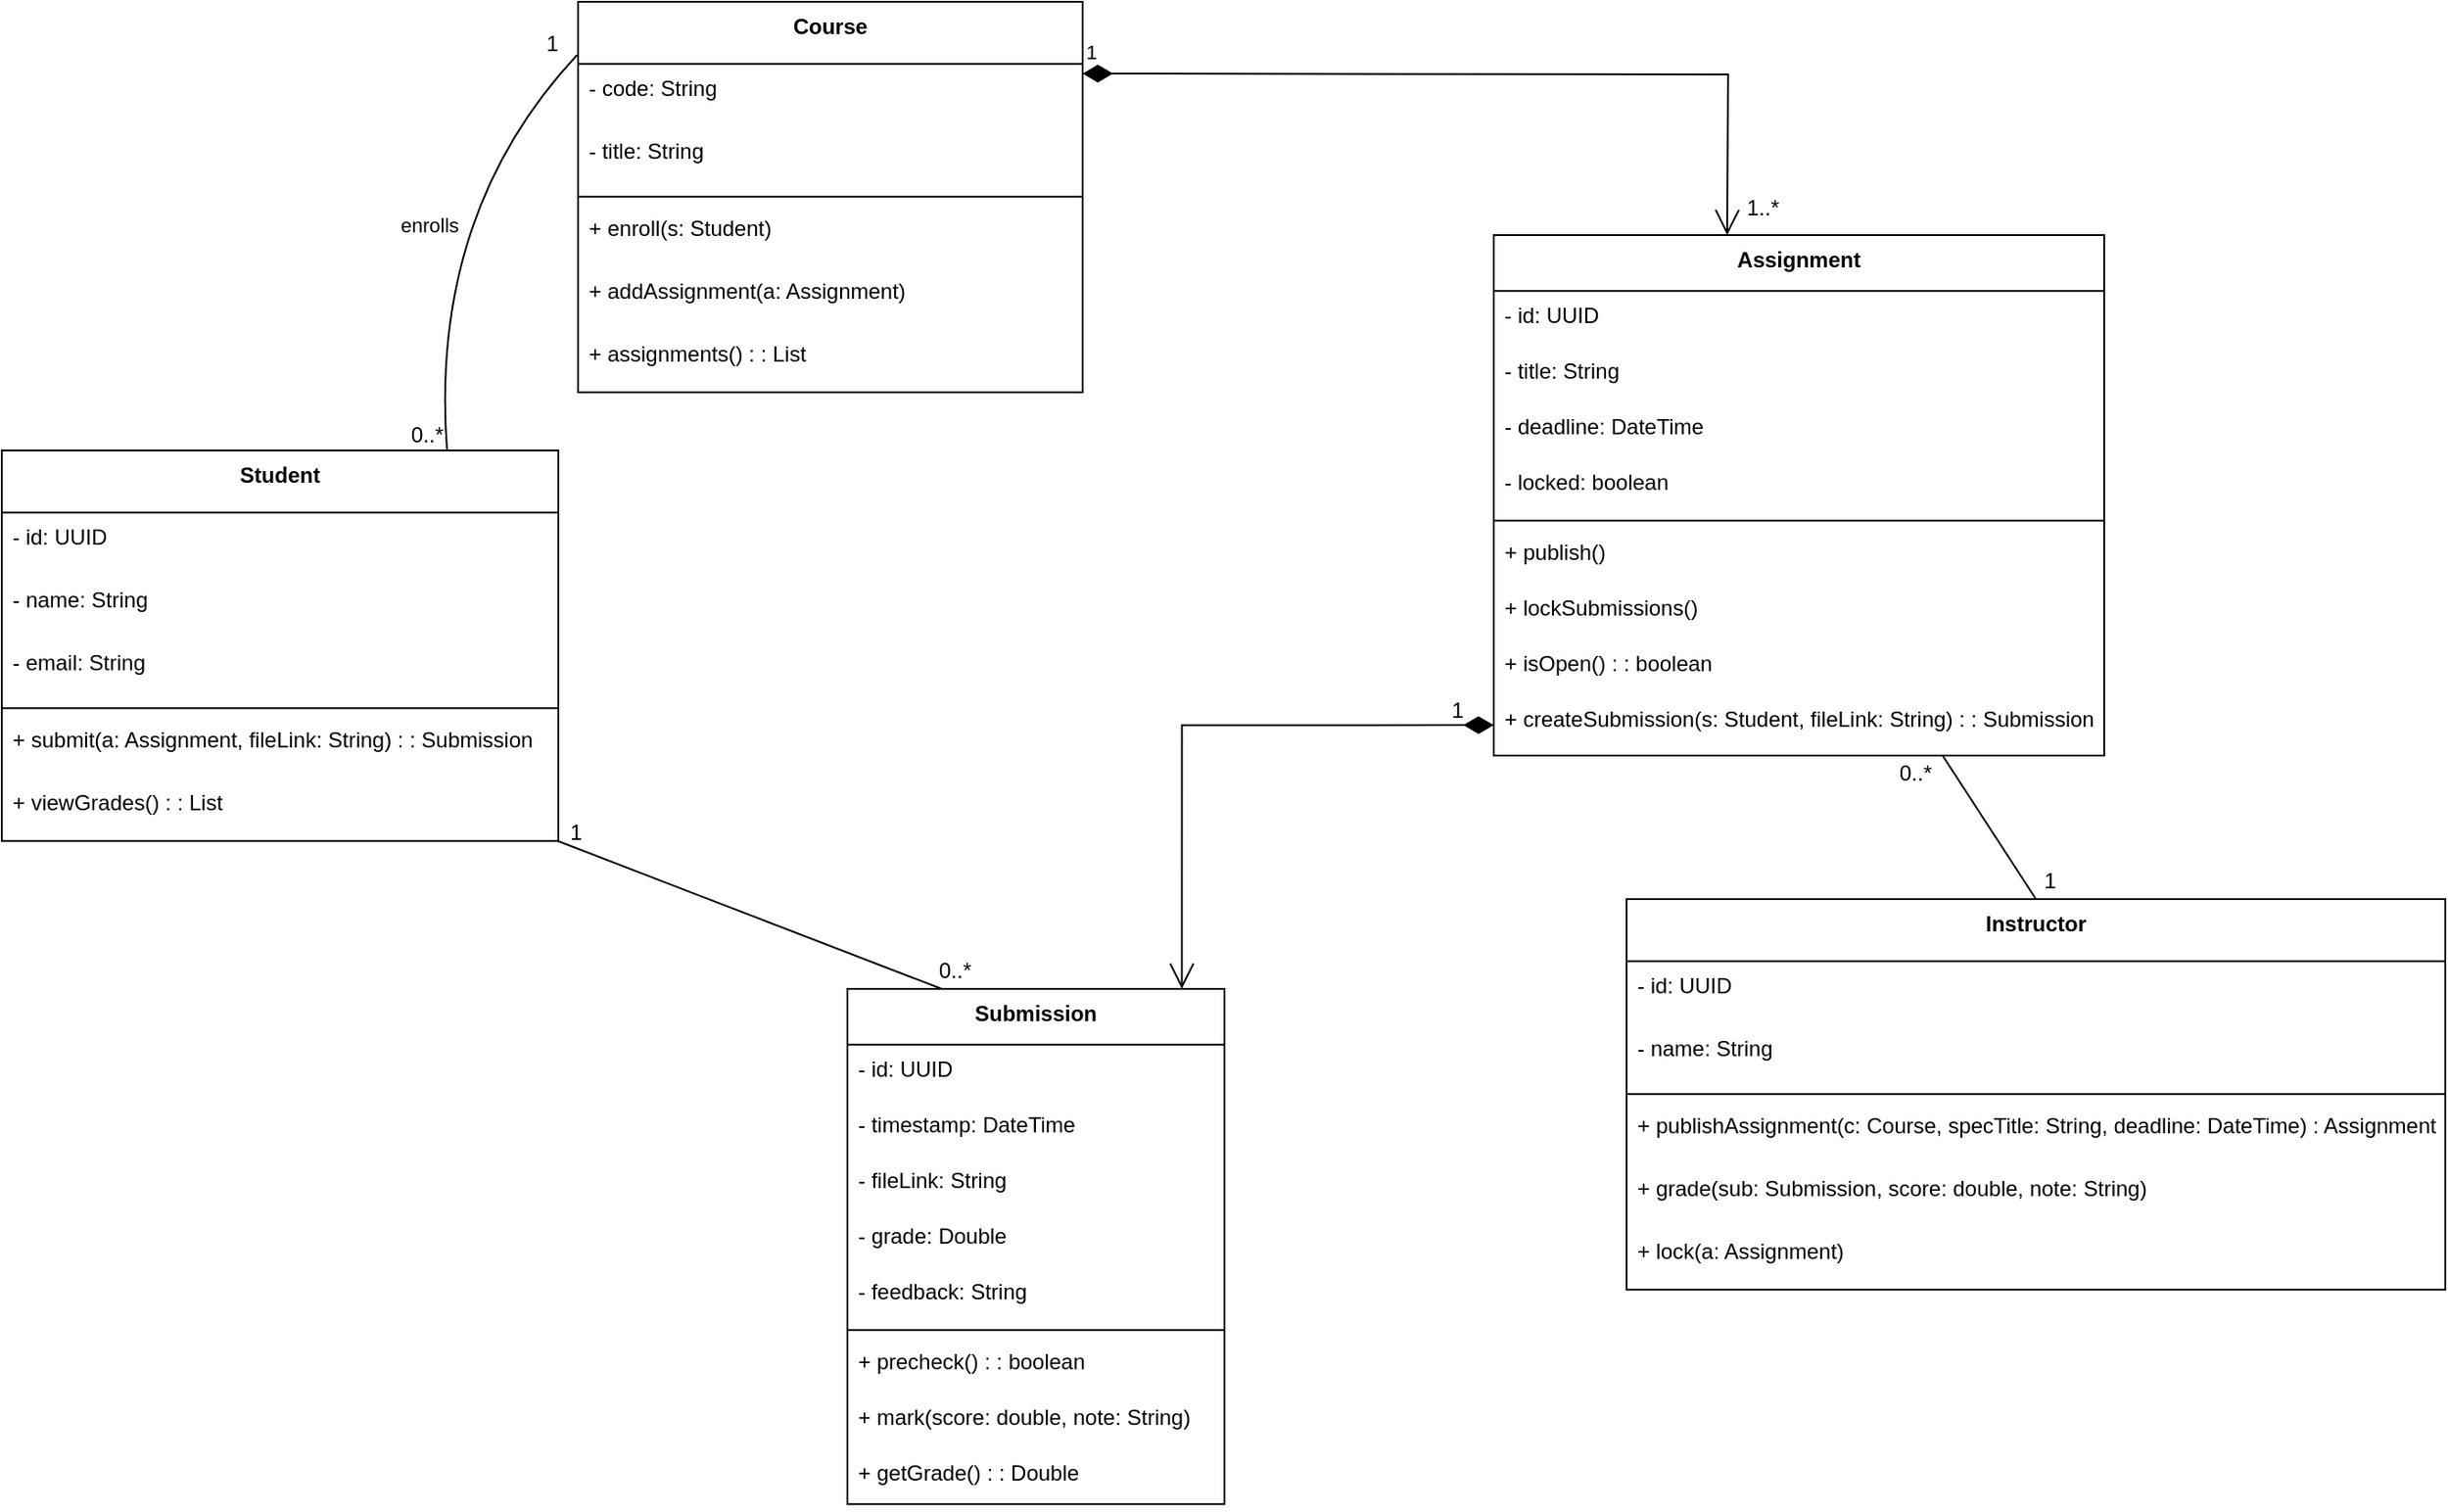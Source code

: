 <mxfile version="28.2.8">
  <diagram name="Page-1" id="8HMnGK2PMrrFws7oDDwf">
    <mxGraphModel dx="2208" dy="1220" grid="1" gridSize="10" guides="1" tooltips="1" connect="1" arrows="1" fold="1" page="1" pageScale="1" pageWidth="827" pageHeight="1169" math="0" shadow="0">
      <root>
        <mxCell id="0" />
        <mxCell id="1" parent="0" />
        <mxCell id="VsD-klNZcKKPu74HzqNU-1" value="Course" style="swimlane;fontStyle=1;align=center;verticalAlign=top;childLayout=stackLayout;horizontal=1;startSize=34.667;horizontalStack=0;resizeParent=1;resizeParentMax=0;resizeLast=0;collapsible=0;marginBottom=0;" vertex="1" parent="1">
          <mxGeometry x="600" y="10" width="281" height="217.667" as="geometry" />
        </mxCell>
        <mxCell id="VsD-klNZcKKPu74HzqNU-2" value="- code: String" style="text;strokeColor=none;fillColor=none;align=left;verticalAlign=top;spacingLeft=4;spacingRight=4;overflow=hidden;rotatable=0;points=[[0,0.5],[1,0.5]];portConstraint=eastwest;" vertex="1" parent="VsD-klNZcKKPu74HzqNU-1">
          <mxGeometry y="34.667" width="281" height="35" as="geometry" />
        </mxCell>
        <mxCell id="VsD-klNZcKKPu74HzqNU-3" value="- title: String" style="text;strokeColor=none;fillColor=none;align=left;verticalAlign=top;spacingLeft=4;spacingRight=4;overflow=hidden;rotatable=0;points=[[0,0.5],[1,0.5]];portConstraint=eastwest;" vertex="1" parent="VsD-klNZcKKPu74HzqNU-1">
          <mxGeometry y="69.667" width="281" height="35" as="geometry" />
        </mxCell>
        <mxCell id="VsD-klNZcKKPu74HzqNU-4" style="line;strokeWidth=1;fillColor=none;align=left;verticalAlign=middle;spacingTop=-1;spacingLeft=3;spacingRight=3;rotatable=0;labelPosition=right;points=[];portConstraint=eastwest;strokeColor=inherit;" vertex="1" parent="VsD-klNZcKKPu74HzqNU-1">
          <mxGeometry y="104.667" width="281" height="8" as="geometry" />
        </mxCell>
        <mxCell id="VsD-klNZcKKPu74HzqNU-5" value="+ enroll(s: Student)" style="text;strokeColor=none;fillColor=none;align=left;verticalAlign=top;spacingLeft=4;spacingRight=4;overflow=hidden;rotatable=0;points=[[0,0.5],[1,0.5]];portConstraint=eastwest;" vertex="1" parent="VsD-klNZcKKPu74HzqNU-1">
          <mxGeometry y="112.667" width="281" height="35" as="geometry" />
        </mxCell>
        <mxCell id="VsD-klNZcKKPu74HzqNU-6" value="+ addAssignment(a: Assignment)" style="text;strokeColor=none;fillColor=none;align=left;verticalAlign=top;spacingLeft=4;spacingRight=4;overflow=hidden;rotatable=0;points=[[0,0.5],[1,0.5]];portConstraint=eastwest;" vertex="1" parent="VsD-klNZcKKPu74HzqNU-1">
          <mxGeometry y="147.667" width="281" height="35" as="geometry" />
        </mxCell>
        <mxCell id="VsD-klNZcKKPu74HzqNU-7" value="+ assignments() : : List" style="text;strokeColor=none;fillColor=none;align=left;verticalAlign=top;spacingLeft=4;spacingRight=4;overflow=hidden;rotatable=0;points=[[0,0.5],[1,0.5]];portConstraint=eastwest;" vertex="1" parent="VsD-klNZcKKPu74HzqNU-1">
          <mxGeometry y="182.667" width="281" height="35" as="geometry" />
        </mxCell>
        <mxCell id="VsD-klNZcKKPu74HzqNU-8" value="Assignment" style="swimlane;fontStyle=1;align=center;verticalAlign=top;childLayout=stackLayout;horizontal=1;startSize=31.111;horizontalStack=0;resizeParent=1;resizeParentMax=0;resizeLast=0;collapsible=0;marginBottom=0;" vertex="1" parent="1">
          <mxGeometry x="1110" y="140" width="340" height="290.001" as="geometry" />
        </mxCell>
        <mxCell id="VsD-klNZcKKPu74HzqNU-9" value="- id: UUID" style="text;strokeColor=none;fillColor=none;align=left;verticalAlign=top;spacingLeft=4;spacingRight=4;overflow=hidden;rotatable=0;points=[[0,0.5],[1,0.5]];portConstraint=eastwest;" vertex="1" parent="VsD-klNZcKKPu74HzqNU-8">
          <mxGeometry y="31.111" width="340" height="31" as="geometry" />
        </mxCell>
        <mxCell id="VsD-klNZcKKPu74HzqNU-10" value="- title: String" style="text;strokeColor=none;fillColor=none;align=left;verticalAlign=top;spacingLeft=4;spacingRight=4;overflow=hidden;rotatable=0;points=[[0,0.5],[1,0.5]];portConstraint=eastwest;" vertex="1" parent="VsD-klNZcKKPu74HzqNU-8">
          <mxGeometry y="62.111" width="340" height="31" as="geometry" />
        </mxCell>
        <mxCell id="VsD-klNZcKKPu74HzqNU-11" value="- deadline: DateTime" style="text;strokeColor=none;fillColor=none;align=left;verticalAlign=top;spacingLeft=4;spacingRight=4;overflow=hidden;rotatable=0;points=[[0,0.5],[1,0.5]];portConstraint=eastwest;" vertex="1" parent="VsD-klNZcKKPu74HzqNU-8">
          <mxGeometry y="93.111" width="340" height="31" as="geometry" />
        </mxCell>
        <mxCell id="VsD-klNZcKKPu74HzqNU-12" value="- locked: boolean" style="text;strokeColor=none;fillColor=none;align=left;verticalAlign=top;spacingLeft=4;spacingRight=4;overflow=hidden;rotatable=0;points=[[0,0.5],[1,0.5]];portConstraint=eastwest;" vertex="1" parent="VsD-klNZcKKPu74HzqNU-8">
          <mxGeometry y="124.111" width="340" height="31" as="geometry" />
        </mxCell>
        <mxCell id="VsD-klNZcKKPu74HzqNU-13" style="line;strokeWidth=1;fillColor=none;align=left;verticalAlign=middle;spacingTop=-1;spacingLeft=3;spacingRight=3;rotatable=0;labelPosition=right;points=[];portConstraint=eastwest;strokeColor=inherit;" vertex="1" parent="VsD-klNZcKKPu74HzqNU-8">
          <mxGeometry y="155.111" width="340" height="8" as="geometry" />
        </mxCell>
        <mxCell id="VsD-klNZcKKPu74HzqNU-14" value="+ publish()" style="text;strokeColor=none;fillColor=none;align=left;verticalAlign=top;spacingLeft=4;spacingRight=4;overflow=hidden;rotatable=0;points=[[0,0.5],[1,0.5]];portConstraint=eastwest;" vertex="1" parent="VsD-klNZcKKPu74HzqNU-8">
          <mxGeometry y="163.111" width="340" height="31" as="geometry" />
        </mxCell>
        <mxCell id="VsD-klNZcKKPu74HzqNU-15" value="+ lockSubmissions()" style="text;strokeColor=none;fillColor=none;align=left;verticalAlign=top;spacingLeft=4;spacingRight=4;overflow=hidden;rotatable=0;points=[[0,0.5],[1,0.5]];portConstraint=eastwest;" vertex="1" parent="VsD-klNZcKKPu74HzqNU-8">
          <mxGeometry y="194.111" width="340" height="31" as="geometry" />
        </mxCell>
        <mxCell id="VsD-klNZcKKPu74HzqNU-16" value="+ isOpen() : : boolean" style="text;strokeColor=none;fillColor=none;align=left;verticalAlign=top;spacingLeft=4;spacingRight=4;overflow=hidden;rotatable=0;points=[[0,0.5],[1,0.5]];portConstraint=eastwest;" vertex="1" parent="VsD-klNZcKKPu74HzqNU-8">
          <mxGeometry y="225.111" width="340" height="31" as="geometry" />
        </mxCell>
        <mxCell id="VsD-klNZcKKPu74HzqNU-17" value="+ createSubmission(s: Student, fileLink: String) : : Submission" style="text;strokeColor=none;fillColor=none;align=left;verticalAlign=top;spacingLeft=4;spacingRight=4;overflow=hidden;rotatable=0;points=[[0,0.5],[1,0.5]];portConstraint=eastwest;" vertex="1" parent="VsD-klNZcKKPu74HzqNU-8">
          <mxGeometry y="256.111" width="340" height="33.89" as="geometry" />
        </mxCell>
        <mxCell id="VsD-klNZcKKPu74HzqNU-18" value="Submission" style="swimlane;fontStyle=1;align=center;verticalAlign=top;childLayout=stackLayout;horizontal=1;startSize=31.111;horizontalStack=0;resizeParent=1;resizeParentMax=0;resizeLast=0;collapsible=0;marginBottom=0;" vertex="1" parent="1">
          <mxGeometry x="750" y="560" width="210" height="287.111" as="geometry" />
        </mxCell>
        <mxCell id="VsD-klNZcKKPu74HzqNU-19" value="- id: UUID" style="text;strokeColor=none;fillColor=none;align=left;verticalAlign=top;spacingLeft=4;spacingRight=4;overflow=hidden;rotatable=0;points=[[0,0.5],[1,0.5]];portConstraint=eastwest;" vertex="1" parent="VsD-klNZcKKPu74HzqNU-18">
          <mxGeometry y="31.111" width="210" height="31" as="geometry" />
        </mxCell>
        <mxCell id="VsD-klNZcKKPu74HzqNU-20" value="- timestamp: DateTime" style="text;strokeColor=none;fillColor=none;align=left;verticalAlign=top;spacingLeft=4;spacingRight=4;overflow=hidden;rotatable=0;points=[[0,0.5],[1,0.5]];portConstraint=eastwest;" vertex="1" parent="VsD-klNZcKKPu74HzqNU-18">
          <mxGeometry y="62.111" width="210" height="31" as="geometry" />
        </mxCell>
        <mxCell id="VsD-klNZcKKPu74HzqNU-21" value="- fileLink: String" style="text;strokeColor=none;fillColor=none;align=left;verticalAlign=top;spacingLeft=4;spacingRight=4;overflow=hidden;rotatable=0;points=[[0,0.5],[1,0.5]];portConstraint=eastwest;" vertex="1" parent="VsD-klNZcKKPu74HzqNU-18">
          <mxGeometry y="93.111" width="210" height="31" as="geometry" />
        </mxCell>
        <mxCell id="VsD-klNZcKKPu74HzqNU-22" value="- grade: Double" style="text;strokeColor=none;fillColor=none;align=left;verticalAlign=top;spacingLeft=4;spacingRight=4;overflow=hidden;rotatable=0;points=[[0,0.5],[1,0.5]];portConstraint=eastwest;" vertex="1" parent="VsD-klNZcKKPu74HzqNU-18">
          <mxGeometry y="124.111" width="210" height="31" as="geometry" />
        </mxCell>
        <mxCell id="VsD-klNZcKKPu74HzqNU-23" value="- feedback: String" style="text;strokeColor=none;fillColor=none;align=left;verticalAlign=top;spacingLeft=4;spacingRight=4;overflow=hidden;rotatable=0;points=[[0,0.5],[1,0.5]];portConstraint=eastwest;" vertex="1" parent="VsD-klNZcKKPu74HzqNU-18">
          <mxGeometry y="155.111" width="210" height="31" as="geometry" />
        </mxCell>
        <mxCell id="VsD-klNZcKKPu74HzqNU-24" style="line;strokeWidth=1;fillColor=none;align=left;verticalAlign=middle;spacingTop=-1;spacingLeft=3;spacingRight=3;rotatable=0;labelPosition=right;points=[];portConstraint=eastwest;strokeColor=inherit;" vertex="1" parent="VsD-klNZcKKPu74HzqNU-18">
          <mxGeometry y="186.111" width="210" height="8" as="geometry" />
        </mxCell>
        <mxCell id="VsD-klNZcKKPu74HzqNU-25" value="+ precheck() : : boolean" style="text;strokeColor=none;fillColor=none;align=left;verticalAlign=top;spacingLeft=4;spacingRight=4;overflow=hidden;rotatable=0;points=[[0,0.5],[1,0.5]];portConstraint=eastwest;" vertex="1" parent="VsD-klNZcKKPu74HzqNU-18">
          <mxGeometry y="194.111" width="210" height="31" as="geometry" />
        </mxCell>
        <mxCell id="VsD-klNZcKKPu74HzqNU-26" value="+ mark(score: double, note: String)" style="text;strokeColor=none;fillColor=none;align=left;verticalAlign=top;spacingLeft=4;spacingRight=4;overflow=hidden;rotatable=0;points=[[0,0.5],[1,0.5]];portConstraint=eastwest;" vertex="1" parent="VsD-klNZcKKPu74HzqNU-18">
          <mxGeometry y="225.111" width="210" height="31" as="geometry" />
        </mxCell>
        <mxCell id="VsD-klNZcKKPu74HzqNU-27" value="+ getGrade() : : Double" style="text;strokeColor=none;fillColor=none;align=left;verticalAlign=top;spacingLeft=4;spacingRight=4;overflow=hidden;rotatable=0;points=[[0,0.5],[1,0.5]];portConstraint=eastwest;" vertex="1" parent="VsD-klNZcKKPu74HzqNU-18">
          <mxGeometry y="256.111" width="210" height="31" as="geometry" />
        </mxCell>
        <mxCell id="VsD-klNZcKKPu74HzqNU-28" value="Student" style="swimlane;fontStyle=1;align=center;verticalAlign=top;childLayout=stackLayout;horizontal=1;startSize=34.667;horizontalStack=0;resizeParent=1;resizeParentMax=0;resizeLast=0;collapsible=0;marginBottom=0;" vertex="1" parent="1">
          <mxGeometry x="279" y="260" width="310" height="217.667" as="geometry" />
        </mxCell>
        <mxCell id="VsD-klNZcKKPu74HzqNU-29" value="- id: UUID" style="text;strokeColor=none;fillColor=none;align=left;verticalAlign=top;spacingLeft=4;spacingRight=4;overflow=hidden;rotatable=0;points=[[0,0.5],[1,0.5]];portConstraint=eastwest;" vertex="1" parent="VsD-klNZcKKPu74HzqNU-28">
          <mxGeometry y="34.667" width="310" height="35" as="geometry" />
        </mxCell>
        <mxCell id="VsD-klNZcKKPu74HzqNU-30" value="- name: String" style="text;strokeColor=none;fillColor=none;align=left;verticalAlign=top;spacingLeft=4;spacingRight=4;overflow=hidden;rotatable=0;points=[[0,0.5],[1,0.5]];portConstraint=eastwest;" vertex="1" parent="VsD-klNZcKKPu74HzqNU-28">
          <mxGeometry y="69.667" width="310" height="35" as="geometry" />
        </mxCell>
        <mxCell id="VsD-klNZcKKPu74HzqNU-31" value="- email: String" style="text;strokeColor=none;fillColor=none;align=left;verticalAlign=top;spacingLeft=4;spacingRight=4;overflow=hidden;rotatable=0;points=[[0,0.5],[1,0.5]];portConstraint=eastwest;" vertex="1" parent="VsD-klNZcKKPu74HzqNU-28">
          <mxGeometry y="104.667" width="310" height="35" as="geometry" />
        </mxCell>
        <mxCell id="VsD-klNZcKKPu74HzqNU-32" style="line;strokeWidth=1;fillColor=none;align=left;verticalAlign=middle;spacingTop=-1;spacingLeft=3;spacingRight=3;rotatable=0;labelPosition=right;points=[];portConstraint=eastwest;strokeColor=inherit;" vertex="1" parent="VsD-klNZcKKPu74HzqNU-28">
          <mxGeometry y="139.667" width="310" height="8" as="geometry" />
        </mxCell>
        <mxCell id="VsD-klNZcKKPu74HzqNU-33" value="+ submit(a: Assignment, fileLink: String) : : Submission" style="text;strokeColor=none;fillColor=none;align=left;verticalAlign=top;spacingLeft=4;spacingRight=4;overflow=hidden;rotatable=0;points=[[0,0.5],[1,0.5]];portConstraint=eastwest;" vertex="1" parent="VsD-klNZcKKPu74HzqNU-28">
          <mxGeometry y="147.667" width="310" height="35" as="geometry" />
        </mxCell>
        <mxCell id="VsD-klNZcKKPu74HzqNU-34" value="+ viewGrades() : : List" style="text;strokeColor=none;fillColor=none;align=left;verticalAlign=top;spacingLeft=4;spacingRight=4;overflow=hidden;rotatable=0;points=[[0,0.5],[1,0.5]];portConstraint=eastwest;" vertex="1" parent="VsD-klNZcKKPu74HzqNU-28">
          <mxGeometry y="182.667" width="310" height="35" as="geometry" />
        </mxCell>
        <mxCell id="VsD-klNZcKKPu74HzqNU-35" value="Instructor" style="swimlane;fontStyle=1;align=center;verticalAlign=top;childLayout=stackLayout;horizontal=1;startSize=34.667;horizontalStack=0;resizeParent=1;resizeParentMax=0;resizeLast=0;collapsible=0;marginBottom=0;" vertex="1" parent="1">
          <mxGeometry x="1184" y="510" width="456" height="217.667" as="geometry" />
        </mxCell>
        <mxCell id="VsD-klNZcKKPu74HzqNU-36" value="- id: UUID" style="text;strokeColor=none;fillColor=none;align=left;verticalAlign=top;spacingLeft=4;spacingRight=4;overflow=hidden;rotatable=0;points=[[0,0.5],[1,0.5]];portConstraint=eastwest;" vertex="1" parent="VsD-klNZcKKPu74HzqNU-35">
          <mxGeometry y="34.667" width="456" height="35" as="geometry" />
        </mxCell>
        <mxCell id="VsD-klNZcKKPu74HzqNU-37" value="- name: String" style="text;strokeColor=none;fillColor=none;align=left;verticalAlign=top;spacingLeft=4;spacingRight=4;overflow=hidden;rotatable=0;points=[[0,0.5],[1,0.5]];portConstraint=eastwest;" vertex="1" parent="VsD-klNZcKKPu74HzqNU-35">
          <mxGeometry y="69.667" width="456" height="35" as="geometry" />
        </mxCell>
        <mxCell id="VsD-klNZcKKPu74HzqNU-38" style="line;strokeWidth=1;fillColor=none;align=left;verticalAlign=middle;spacingTop=-1;spacingLeft=3;spacingRight=3;rotatable=0;labelPosition=right;points=[];portConstraint=eastwest;strokeColor=inherit;" vertex="1" parent="VsD-klNZcKKPu74HzqNU-35">
          <mxGeometry y="104.667" width="456" height="8" as="geometry" />
        </mxCell>
        <mxCell id="VsD-klNZcKKPu74HzqNU-39" value="+ publishAssignment(c: Course, specTitle: String, deadline: DateTime) : Assignment" style="text;strokeColor=none;fillColor=none;align=left;verticalAlign=top;spacingLeft=4;spacingRight=4;overflow=hidden;rotatable=0;points=[[0,0.5],[1,0.5]];portConstraint=eastwest;" vertex="1" parent="VsD-klNZcKKPu74HzqNU-35">
          <mxGeometry y="112.667" width="456" height="35" as="geometry" />
        </mxCell>
        <mxCell id="VsD-klNZcKKPu74HzqNU-40" value="+ grade(sub: Submission, score: double, note: String)" style="text;strokeColor=none;fillColor=none;align=left;verticalAlign=top;spacingLeft=4;spacingRight=4;overflow=hidden;rotatable=0;points=[[0,0.5],[1,0.5]];portConstraint=eastwest;" vertex="1" parent="VsD-klNZcKKPu74HzqNU-35">
          <mxGeometry y="147.667" width="456" height="35" as="geometry" />
        </mxCell>
        <mxCell id="VsD-klNZcKKPu74HzqNU-41" value="+ lock(a: Assignment)" style="text;strokeColor=none;fillColor=none;align=left;verticalAlign=top;spacingLeft=4;spacingRight=4;overflow=hidden;rotatable=0;points=[[0,0.5],[1,0.5]];portConstraint=eastwest;" vertex="1" parent="VsD-klNZcKKPu74HzqNU-35">
          <mxGeometry y="182.667" width="456" height="35" as="geometry" />
        </mxCell>
        <mxCell id="VsD-klNZcKKPu74HzqNU-48" value="enrolls" style="curved=1;startArrow=none;endArrow=none;exitX=0.8;exitY=0;entryX=-0.002;entryY=0.136;rounded=0;entryDx=0;entryDy=0;entryPerimeter=0;" edge="1" parent="1" source="VsD-klNZcKKPu74HzqNU-28" target="VsD-klNZcKKPu74HzqNU-1">
          <mxGeometry relative="1" as="geometry">
            <Array as="points">
              <mxPoint x="517" y="128" />
            </Array>
          </mxGeometry>
        </mxCell>
        <mxCell id="VsD-klNZcKKPu74HzqNU-49" value="0..*" style="edgeLabel;resizable=0;labelBackgroundColor=none;fontSize=12;align=left;verticalAlign=bottom;" vertex="1" parent="VsD-klNZcKKPu74HzqNU-48">
          <mxGeometry x="-1" relative="1" as="geometry">
            <mxPoint x="-22" as="offset" />
          </mxGeometry>
        </mxCell>
        <mxCell id="VsD-klNZcKKPu74HzqNU-50" value="1" style="edgeLabel;resizable=0;labelBackgroundColor=none;fontSize=12;align=right;verticalAlign=top;" vertex="1" parent="VsD-klNZcKKPu74HzqNU-48">
          <mxGeometry x="1" relative="1" as="geometry">
            <mxPoint x="-9" y="-20" as="offset" />
          </mxGeometry>
        </mxCell>
        <mxCell id="VsD-klNZcKKPu74HzqNU-73" value="" style="endArrow=none;html=1;rounded=0;entryX=0.5;entryY=0;entryDx=0;entryDy=0;" edge="1" parent="1" target="VsD-klNZcKKPu74HzqNU-35">
          <mxGeometry width="50" height="50" relative="1" as="geometry">
            <mxPoint x="1360" y="430" as="sourcePoint" />
            <mxPoint x="1270" y="410" as="targetPoint" />
          </mxGeometry>
        </mxCell>
        <mxCell id="VsD-klNZcKKPu74HzqNU-75" value="1" style="text;html=1;whiteSpace=wrap;strokeColor=none;fillColor=none;align=center;verticalAlign=middle;rounded=0;" vertex="1" parent="1">
          <mxGeometry x="1410" y="490" width="20" height="20" as="geometry" />
        </mxCell>
        <mxCell id="VsD-klNZcKKPu74HzqNU-77" value="0..*" style="text;html=1;whiteSpace=wrap;strokeColor=none;fillColor=none;align=center;verticalAlign=middle;rounded=0;" vertex="1" parent="1">
          <mxGeometry x="1340" y="430" width="10" height="20" as="geometry" />
        </mxCell>
        <mxCell id="VsD-klNZcKKPu74HzqNU-79" value="" style="endArrow=none;html=1;rounded=0;entryX=0.998;entryY=0.996;entryDx=0;entryDy=0;entryPerimeter=0;exitX=0.25;exitY=0;exitDx=0;exitDy=0;" edge="1" parent="1" source="VsD-klNZcKKPu74HzqNU-18" target="VsD-klNZcKKPu74HzqNU-34">
          <mxGeometry width="50" height="50" relative="1" as="geometry">
            <mxPoint x="750" y="520" as="sourcePoint" />
            <mxPoint x="500" y="535" as="targetPoint" />
          </mxGeometry>
        </mxCell>
        <mxCell id="VsD-klNZcKKPu74HzqNU-80" value="1" style="text;html=1;whiteSpace=wrap;strokeColor=none;fillColor=none;align=center;verticalAlign=middle;rounded=0;" vertex="1" parent="1">
          <mxGeometry x="589" y="467.67" width="20" height="10" as="geometry" />
        </mxCell>
        <mxCell id="VsD-klNZcKKPu74HzqNU-81" value="0..*" style="text;html=1;whiteSpace=wrap;strokeColor=none;fillColor=none;align=center;verticalAlign=middle;rounded=0;" vertex="1" parent="1">
          <mxGeometry x="780" y="540" width="60" height="20" as="geometry" />
        </mxCell>
        <mxCell id="VsD-klNZcKKPu74HzqNU-92" value="1..*" style="text;html=1;whiteSpace=wrap;strokeColor=none;fillColor=none;align=center;verticalAlign=middle;rounded=0;" vertex="1" parent="1">
          <mxGeometry x="1240" y="110" width="40" height="30" as="geometry" />
        </mxCell>
        <mxCell id="VsD-klNZcKKPu74HzqNU-94" value="1" style="endArrow=open;html=1;endSize=12;startArrow=diamondThin;startSize=14;startFill=1;edgeStyle=orthogonalEdgeStyle;align=left;verticalAlign=bottom;rounded=0;" edge="1" parent="1">
          <mxGeometry x="-1" y="3" relative="1" as="geometry">
            <mxPoint x="881" y="50" as="sourcePoint" />
            <mxPoint x="1240" y="140" as="targetPoint" />
          </mxGeometry>
        </mxCell>
        <mxCell id="VsD-klNZcKKPu74HzqNU-101" value="" style="endArrow=open;html=1;endSize=12;startArrow=diamondThin;startSize=14;startFill=1;edgeStyle=orthogonalEdgeStyle;align=left;verticalAlign=bottom;rounded=0;exitX=0;exitY=0.5;exitDx=0;exitDy=0;entryX=0.887;entryY=0;entryDx=0;entryDy=0;entryPerimeter=0;" edge="1" parent="1" source="VsD-klNZcKKPu74HzqNU-17" target="VsD-klNZcKKPu74HzqNU-18">
          <mxGeometry x="-1" y="3" relative="1" as="geometry">
            <mxPoint x="930" y="380" as="sourcePoint" />
            <mxPoint x="936" y="559" as="targetPoint" />
          </mxGeometry>
        </mxCell>
        <mxCell id="VsD-klNZcKKPu74HzqNU-102" value="1" style="text;html=1;whiteSpace=wrap;strokeColor=none;fillColor=none;align=center;verticalAlign=middle;rounded=0;" vertex="1" parent="1">
          <mxGeometry x="1060" y="390" width="60" height="30" as="geometry" />
        </mxCell>
      </root>
    </mxGraphModel>
  </diagram>
</mxfile>
